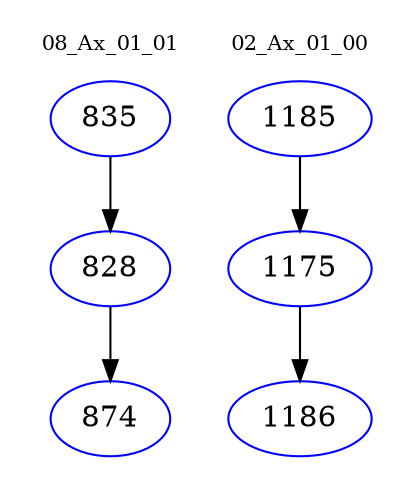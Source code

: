 digraph{
subgraph cluster_0 {
color = white
label = "08_Ax_01_01";
fontsize=10;
T0_835 [label="835", color="blue"]
T0_835 -> T0_828 [color="black"]
T0_828 [label="828", color="blue"]
T0_828 -> T0_874 [color="black"]
T0_874 [label="874", color="blue"]
}
subgraph cluster_1 {
color = white
label = "02_Ax_01_00";
fontsize=10;
T1_1185 [label="1185", color="blue"]
T1_1185 -> T1_1175 [color="black"]
T1_1175 [label="1175", color="blue"]
T1_1175 -> T1_1186 [color="black"]
T1_1186 [label="1186", color="blue"]
}
}
